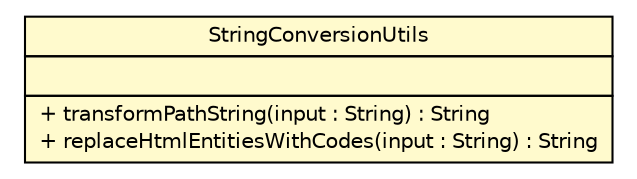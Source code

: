 #!/usr/local/bin/dot
#
# Class diagram 
# Generated by UMLGraph version R5_6 (http://www.umlgraph.org/)
#

digraph G {
	edge [fontname="Helvetica",fontsize=10,labelfontname="Helvetica",labelfontsize=10];
	node [fontname="Helvetica",fontsize=10,shape=plaintext];
	nodesep=0.25;
	ranksep=0.5;
	// com.github.mkolisnyk.cucumber.reporting.utils.helpers.StringConversionUtils
	c12163 [label=<<table title="com.github.mkolisnyk.cucumber.reporting.utils.helpers.StringConversionUtils" border="0" cellborder="1" cellspacing="0" cellpadding="2" port="p" bgcolor="lemonChiffon" href="./StringConversionUtils.html">
		<tr><td><table border="0" cellspacing="0" cellpadding="1">
<tr><td align="center" balign="center"> StringConversionUtils </td></tr>
		</table></td></tr>
		<tr><td><table border="0" cellspacing="0" cellpadding="1">
<tr><td align="left" balign="left">  </td></tr>
		</table></td></tr>
		<tr><td><table border="0" cellspacing="0" cellpadding="1">
<tr><td align="left" balign="left"> + transformPathString(input : String) : String </td></tr>
<tr><td align="left" balign="left"> + replaceHtmlEntitiesWithCodes(input : String) : String </td></tr>
		</table></td></tr>
		</table>>, URL="./StringConversionUtils.html", fontname="Helvetica", fontcolor="black", fontsize=10.0];
}

